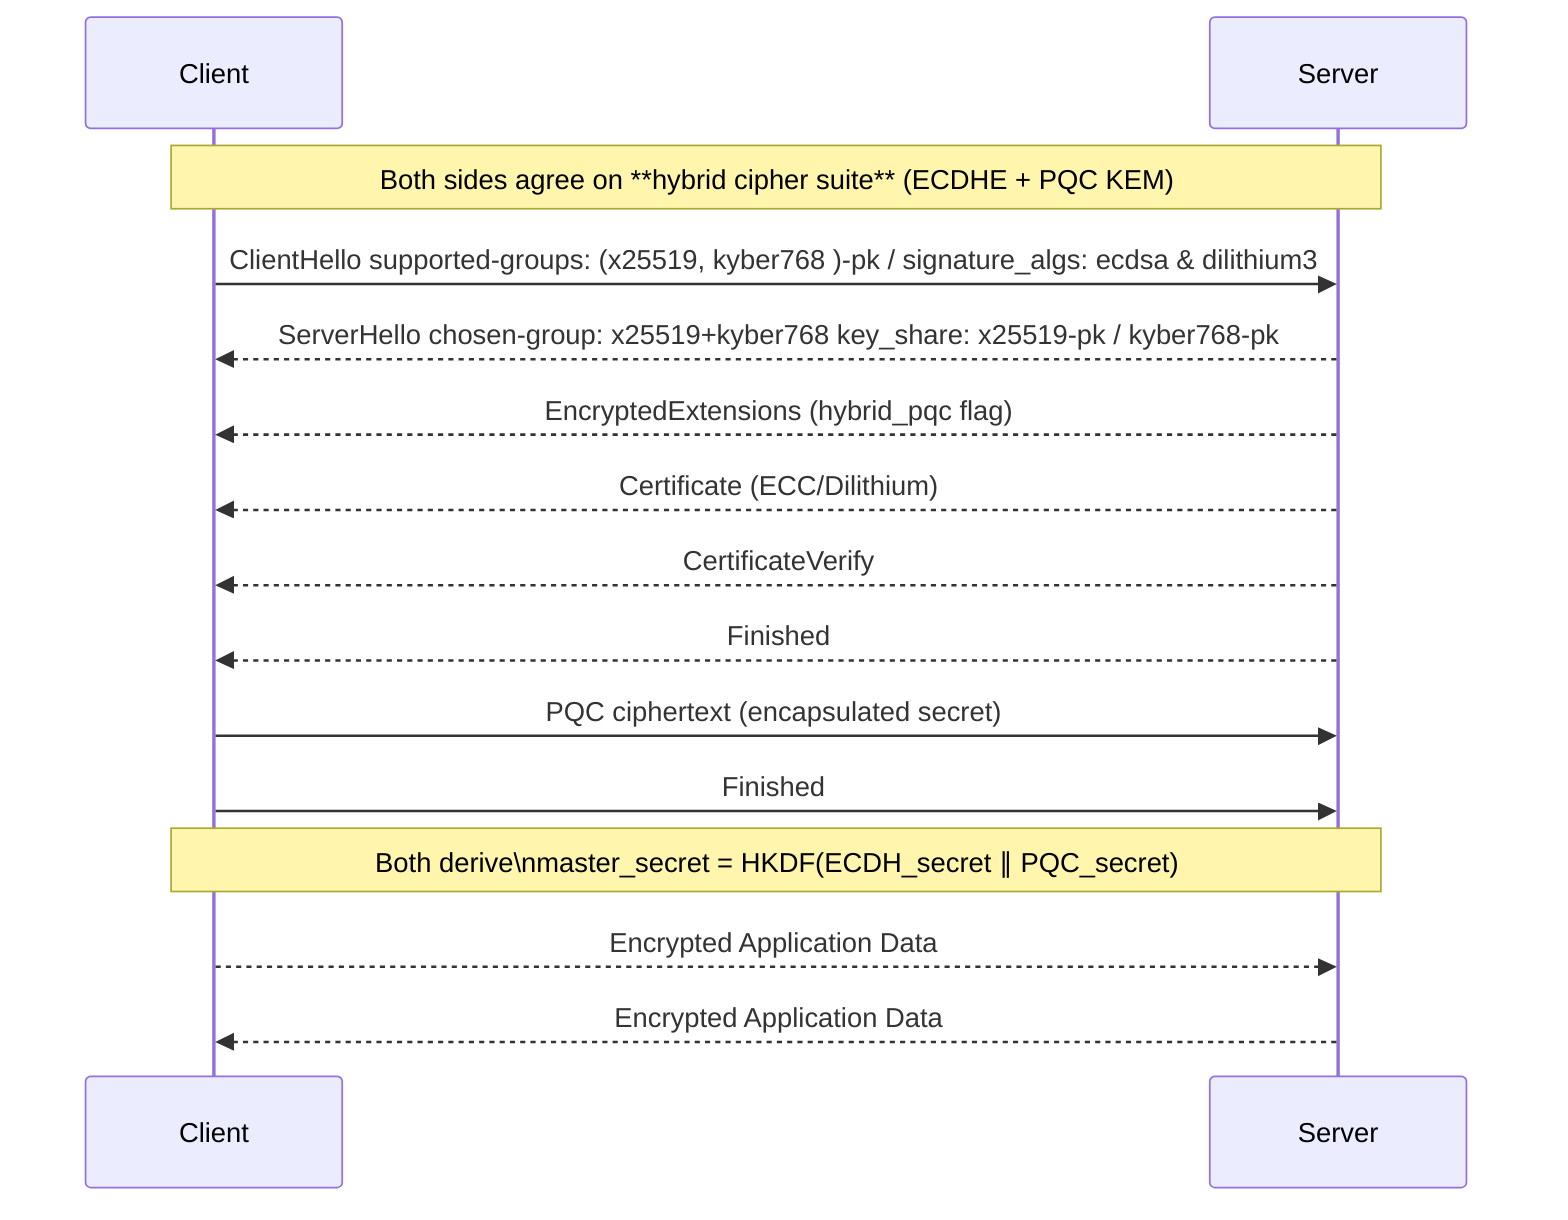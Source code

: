 sequenceDiagram
Note over Client,Server: Both sides agree on **hybrid cipher suite** (ECDHE + PQC KEM)

%% 1 – Capability advertisement
Client->>Server: ClientHello supported-groups: (x25519, kyber768 )-pk / signature_algs: ecdsa & dilithium3

%% 2 – Server selects hybrid suite
Server-->>Client: ServerHello chosen-group: x25519+kyber768  key_share: x25519-pk / kyber768-pk

%% 3 – TLS 1.3 handshake messages
Server-->>Client: EncryptedExtensions (hybrid_pqc flag)
Server-->>Client: Certificate  (ECC/Dilithium)
Server-->>Client: CertificateVerify
Server-->>Client: Finished

%% 4 – Client finalises
Client->>Server: PQC ciphertext (encapsulated secret)
Client->>Server: Finished

Note over Client,Server: Both derive\nmaster_secret = HKDF(ECDH_secret ∥ PQC_secret)

%% 5 – Encrypted channel
Client-->>Server: Encrypted Application Data
Server-->>Client: Encrypted Application Data